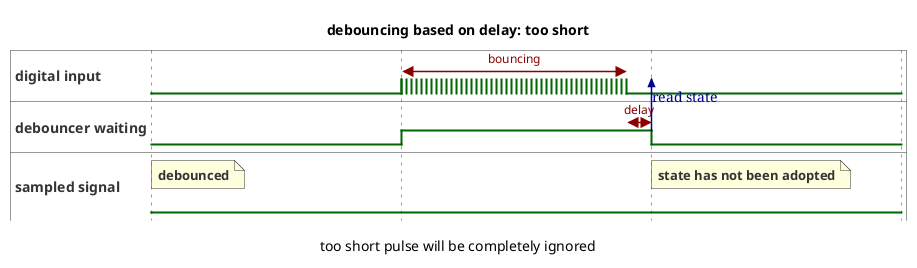 @startuml
title debouncing based on delay: too short
caption too short pulse will be completely ignored
hide time-axis
scale 1 as 250 pixels
binary "digital input" as D
binary "debouncer waiting" as W
binary "sampled signal" as B

@0
D is low
note top of B : debounced
B is low
@+1
D is {low,high}
W is high
D@+0 <-> @+0.9 : bouncing
@+0.9
D is low
W@+0 <-> @+0.1 : delay
@+0.1
W -> D : read state
W is low
note top of B : state has not been adopted

@enduml
